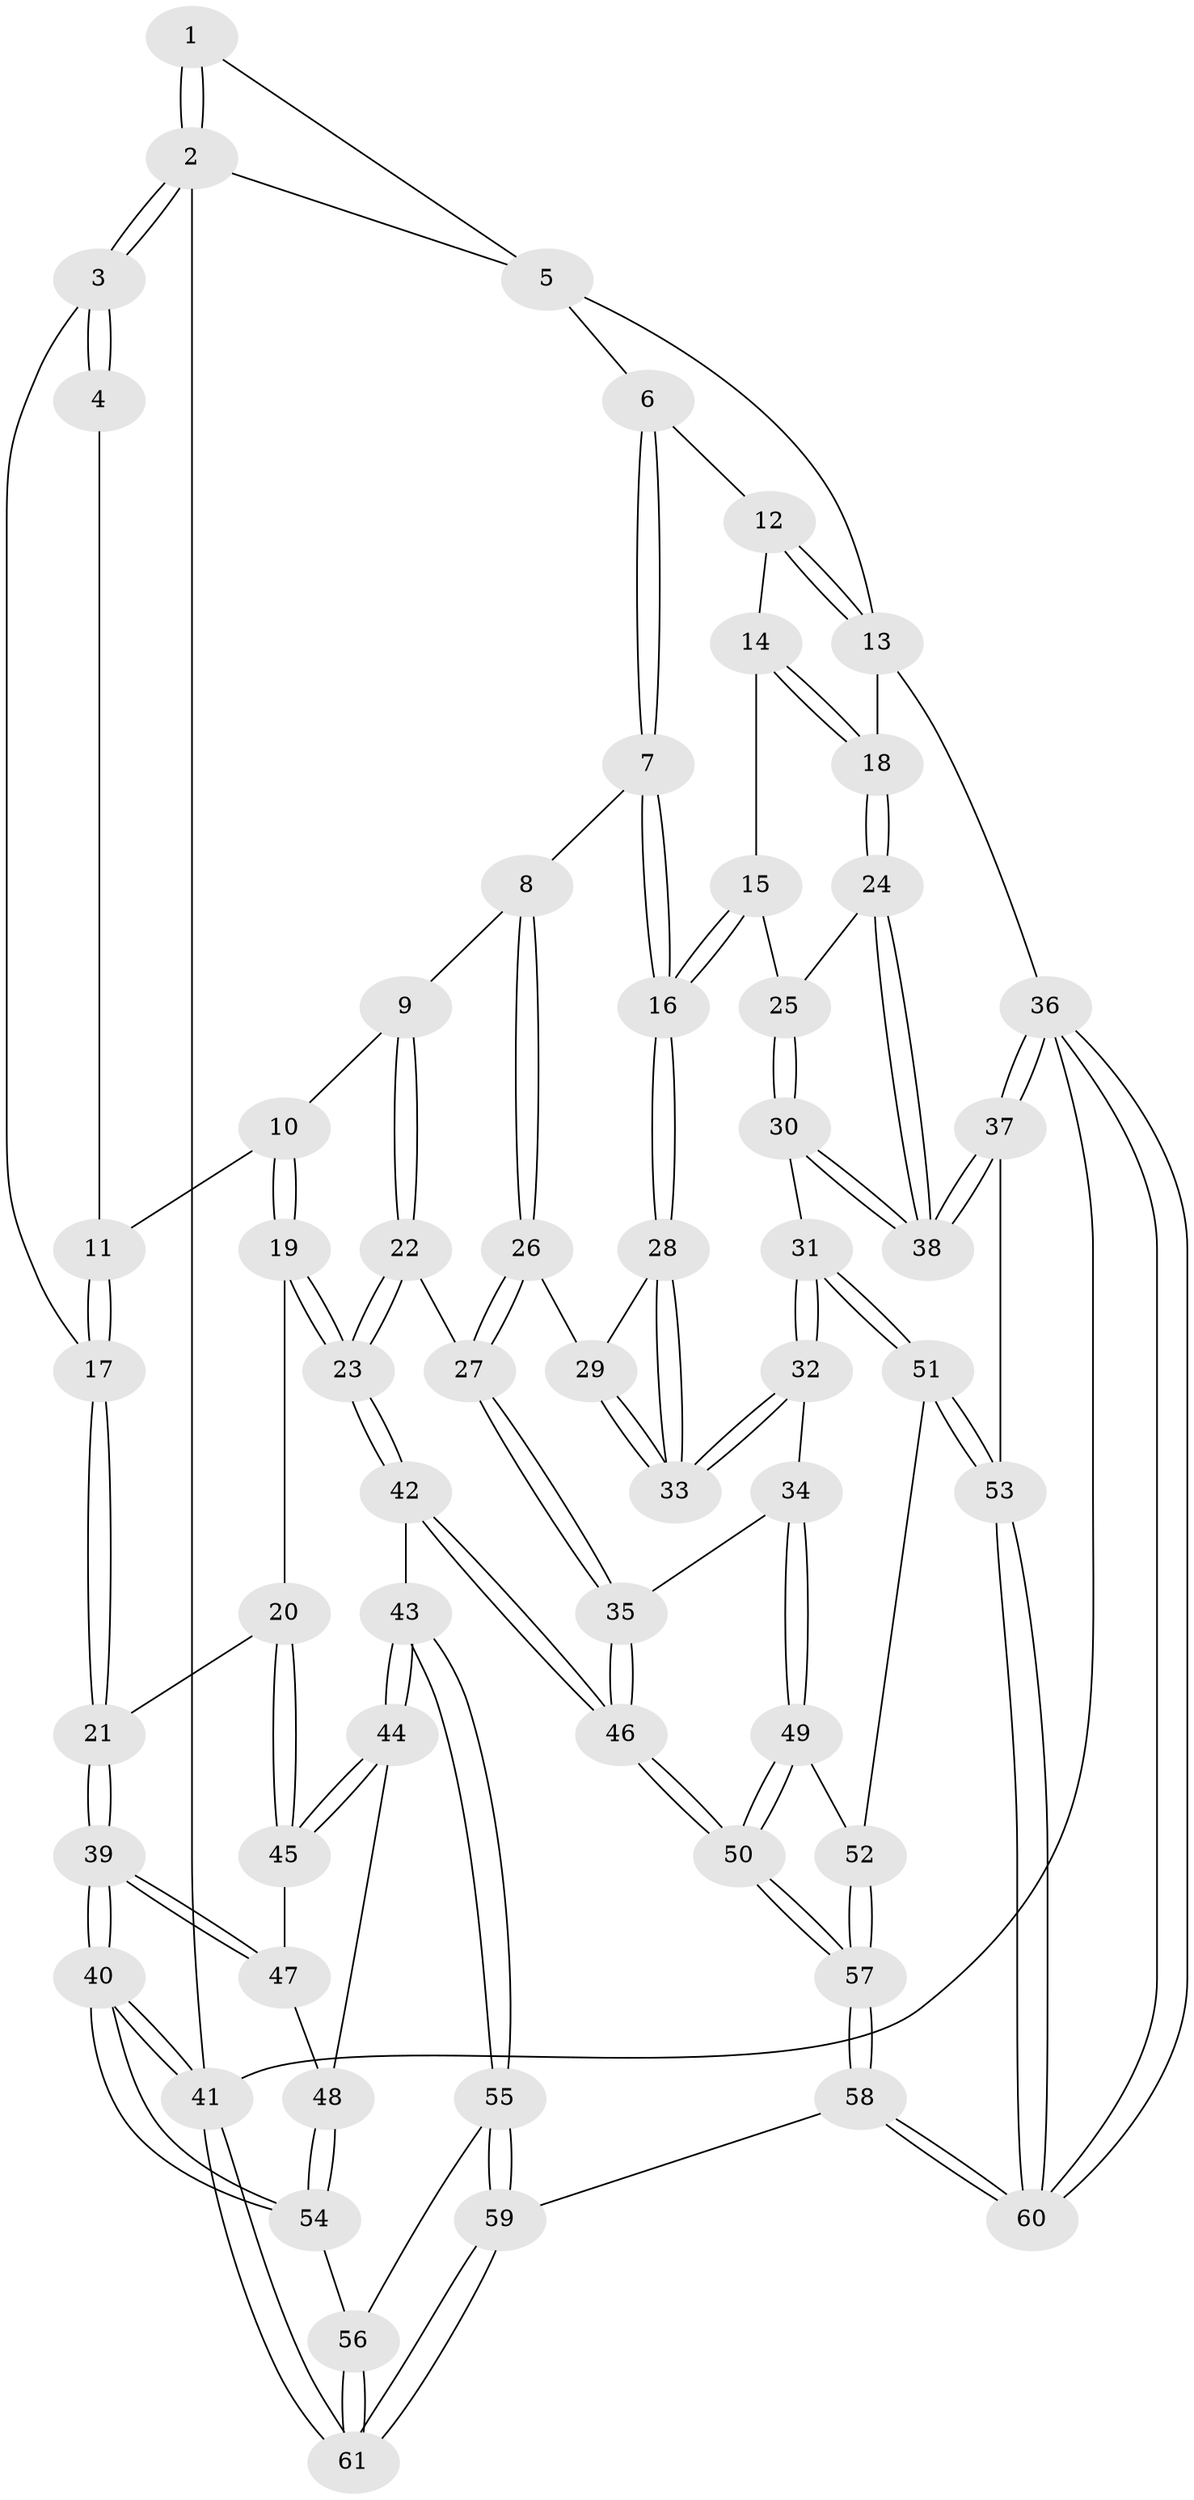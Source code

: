 // coarse degree distribution, {3: 0.2777777777777778, 2: 0.05555555555555555, 4: 0.4444444444444444, 5: 0.2222222222222222}
// Generated by graph-tools (version 1.1) at 2025/24/03/03/25 07:24:37]
// undirected, 61 vertices, 149 edges
graph export_dot {
graph [start="1"]
  node [color=gray90,style=filled];
  1 [pos="+0.5886606843254741+0"];
  2 [pos="+0+0"];
  3 [pos="+0+0"];
  4 [pos="+0.32177350633935237+0.19680789657652392"];
  5 [pos="+0.6321252521684927+0"];
  6 [pos="+0.6335116810748688+0"];
  7 [pos="+0.614022061605277+0.22019354733649021"];
  8 [pos="+0.533666440360859+0.3584164591312204"];
  9 [pos="+0.4316997959476116+0.3828056457001174"];
  10 [pos="+0.33113496444532076+0.3721572853795431"];
  11 [pos="+0.304648310476139+0.24458295836820856"];
  12 [pos="+0.7258551154998681+0.05161812609886074"];
  13 [pos="+1+0.1854291366033594"];
  14 [pos="+0.9411787808759271+0.2939604088890655"];
  15 [pos="+0.8758511058259804+0.39450354395773024"];
  16 [pos="+0.803831189729898+0.42117343847902183"];
  17 [pos="+0+0.26285032104402517"];
  18 [pos="+1+0.24415983789668524"];
  19 [pos="+0.18314083949326423+0.4982924433746068"];
  20 [pos="+0.13031011555273558+0.4903128352425659"];
  21 [pos="+0+0.3790546209522809"];
  22 [pos="+0.4169541536947448+0.581672524033581"];
  23 [pos="+0.30128664407475747+0.6297745336177206"];
  24 [pos="+1+0.5443864882609779"];
  25 [pos="+0.9285217707454437+0.44963396009104833"];
  26 [pos="+0.5839368239885577+0.49427941362926264"];
  27 [pos="+0.5469974673666248+0.5893396802818249"];
  28 [pos="+0.8001014807542584+0.4299533776153775"];
  29 [pos="+0.5979505229931152+0.4952876677419696"];
  30 [pos="+0.9143244530003501+0.6732216653235945"];
  31 [pos="+0.9063475902984363+0.6751613967742476"];
  32 [pos="+0.8026088190259069+0.6208200158290612"];
  33 [pos="+0.7971580898770962+0.6033822572802375"];
  34 [pos="+0.6621045367495569+0.6962341085361275"];
  35 [pos="+0.5576576846627196+0.6155090297215132"];
  36 [pos="+1+1"];
  37 [pos="+1+0.9813531805725196"];
  38 [pos="+1+0.6651866084944766"];
  39 [pos="+0+0.6718461462560922"];
  40 [pos="+0+1"];
  41 [pos="+0+1"];
  42 [pos="+0.31423759619089764+0.7630937712566898"];
  43 [pos="+0.2671041010590143+0.7985130246778094"];
  44 [pos="+0.13574532969726924+0.7898195030319053"];
  45 [pos="+0.10611227395247333+0.702072917964018"];
  46 [pos="+0.4274068976915683+0.8140324796487148"];
  47 [pos="+0+0.7132442378593923"];
  48 [pos="+0.12617607697867012+0.7950246987071774"];
  49 [pos="+0.657845877406742+0.7330994785465291"];
  50 [pos="+0.5094233583669101+0.9025500622885703"];
  51 [pos="+0.8413369355775623+0.8577765510814815"];
  52 [pos="+0.7784562976270522+0.8612978136640346"];
  53 [pos="+0.8657238911557664+0.8915670524335717"];
  54 [pos="+0+0.9607719611905472"];
  55 [pos="+0.25954686676030164+0.8299447664638586"];
  56 [pos="+0.180807198270968+0.9315357856184524"];
  57 [pos="+0.5470334898632236+1"];
  58 [pos="+0.5333132125457094+1"];
  59 [pos="+0.3549988279816677+1"];
  60 [pos="+0.8172219317311957+1"];
  61 [pos="+0.3205659732191125+1"];
  1 -- 2;
  1 -- 2;
  1 -- 5;
  2 -- 3;
  2 -- 3;
  2 -- 5;
  2 -- 41;
  3 -- 4;
  3 -- 4;
  3 -- 17;
  4 -- 11;
  5 -- 6;
  5 -- 13;
  6 -- 7;
  6 -- 7;
  6 -- 12;
  7 -- 8;
  7 -- 16;
  7 -- 16;
  8 -- 9;
  8 -- 26;
  8 -- 26;
  9 -- 10;
  9 -- 22;
  9 -- 22;
  10 -- 11;
  10 -- 19;
  10 -- 19;
  11 -- 17;
  11 -- 17;
  12 -- 13;
  12 -- 13;
  12 -- 14;
  13 -- 18;
  13 -- 36;
  14 -- 15;
  14 -- 18;
  14 -- 18;
  15 -- 16;
  15 -- 16;
  15 -- 25;
  16 -- 28;
  16 -- 28;
  17 -- 21;
  17 -- 21;
  18 -- 24;
  18 -- 24;
  19 -- 20;
  19 -- 23;
  19 -- 23;
  20 -- 21;
  20 -- 45;
  20 -- 45;
  21 -- 39;
  21 -- 39;
  22 -- 23;
  22 -- 23;
  22 -- 27;
  23 -- 42;
  23 -- 42;
  24 -- 25;
  24 -- 38;
  24 -- 38;
  25 -- 30;
  25 -- 30;
  26 -- 27;
  26 -- 27;
  26 -- 29;
  27 -- 35;
  27 -- 35;
  28 -- 29;
  28 -- 33;
  28 -- 33;
  29 -- 33;
  29 -- 33;
  30 -- 31;
  30 -- 38;
  30 -- 38;
  31 -- 32;
  31 -- 32;
  31 -- 51;
  31 -- 51;
  32 -- 33;
  32 -- 33;
  32 -- 34;
  34 -- 35;
  34 -- 49;
  34 -- 49;
  35 -- 46;
  35 -- 46;
  36 -- 37;
  36 -- 37;
  36 -- 60;
  36 -- 60;
  36 -- 41;
  37 -- 38;
  37 -- 38;
  37 -- 53;
  39 -- 40;
  39 -- 40;
  39 -- 47;
  39 -- 47;
  40 -- 41;
  40 -- 41;
  40 -- 54;
  40 -- 54;
  41 -- 61;
  41 -- 61;
  42 -- 43;
  42 -- 46;
  42 -- 46;
  43 -- 44;
  43 -- 44;
  43 -- 55;
  43 -- 55;
  44 -- 45;
  44 -- 45;
  44 -- 48;
  45 -- 47;
  46 -- 50;
  46 -- 50;
  47 -- 48;
  48 -- 54;
  48 -- 54;
  49 -- 50;
  49 -- 50;
  49 -- 52;
  50 -- 57;
  50 -- 57;
  51 -- 52;
  51 -- 53;
  51 -- 53;
  52 -- 57;
  52 -- 57;
  53 -- 60;
  53 -- 60;
  54 -- 56;
  55 -- 56;
  55 -- 59;
  55 -- 59;
  56 -- 61;
  56 -- 61;
  57 -- 58;
  57 -- 58;
  58 -- 59;
  58 -- 60;
  58 -- 60;
  59 -- 61;
  59 -- 61;
}
